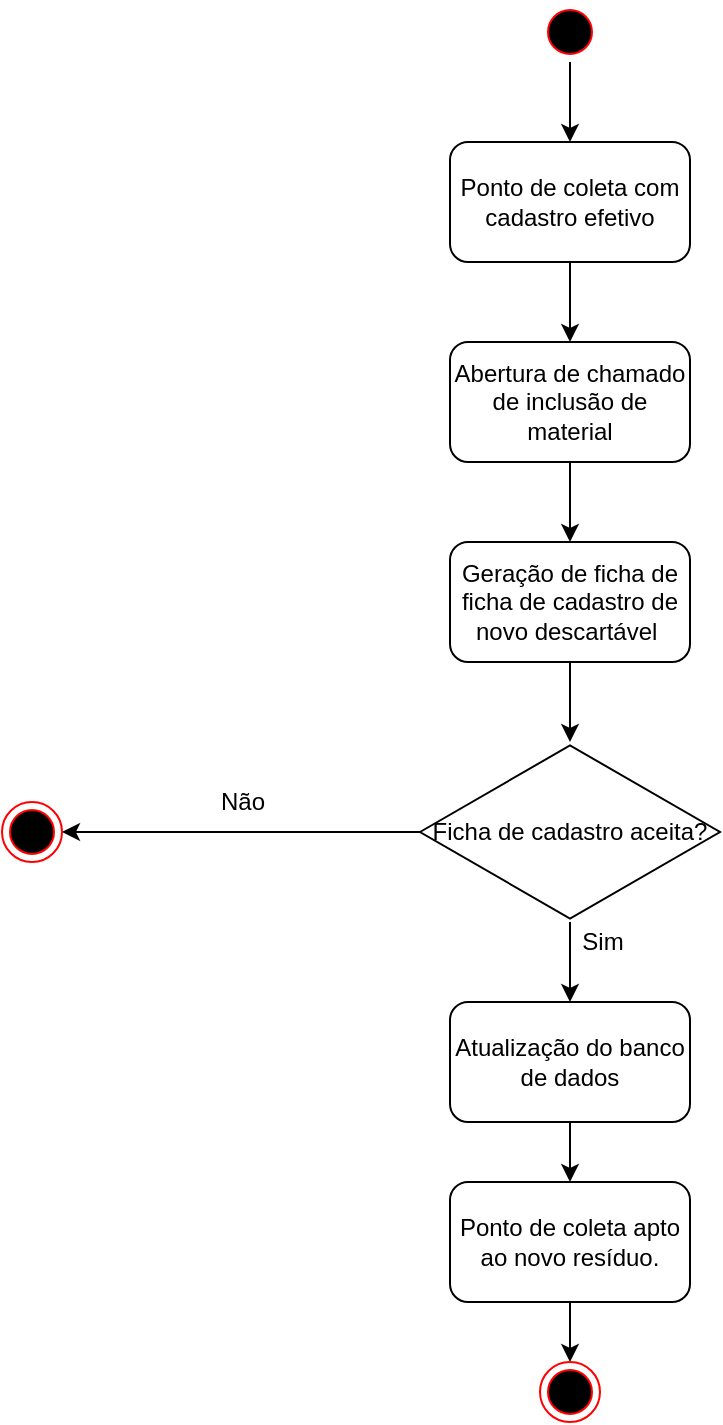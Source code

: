 <mxfile version="15.2.5" type="device"><diagram id="At4j0dssXhPC_BlIeLtu" name="Page-1"><mxGraphModel dx="868" dy="450" grid="1" gridSize="10" guides="1" tooltips="1" connect="1" arrows="1" fold="1" page="1" pageScale="1" pageWidth="827" pageHeight="1169" math="0" shadow="0"><root><mxCell id="0"/><mxCell id="1" parent="0"/><mxCell id="Kc-aG7rTbDR44XRcekP6-6" style="edgeStyle=orthogonalEdgeStyle;rounded=0;orthogonalLoop=1;jettySize=auto;html=1;exitX=0.5;exitY=1;exitDx=0;exitDy=0;entryX=0.5;entryY=0;entryDx=0;entryDy=0;" edge="1" parent="1" source="Kc-aG7rTbDR44XRcekP6-3" target="Kc-aG7rTbDR44XRcekP6-5"><mxGeometry relative="1" as="geometry"/></mxCell><mxCell id="Kc-aG7rTbDR44XRcekP6-3" value="" style="ellipse;html=1;shape=startState;fillColor=#000000;strokeColor=#ff0000;" vertex="1" parent="1"><mxGeometry x="399" y="70" width="30" height="30" as="geometry"/></mxCell><mxCell id="Kc-aG7rTbDR44XRcekP6-8" style="edgeStyle=orthogonalEdgeStyle;rounded=0;orthogonalLoop=1;jettySize=auto;html=1;exitX=0.5;exitY=1;exitDx=0;exitDy=0;entryX=0.5;entryY=0;entryDx=0;entryDy=0;" edge="1" parent="1" source="Kc-aG7rTbDR44XRcekP6-5" target="Kc-aG7rTbDR44XRcekP6-7"><mxGeometry relative="1" as="geometry"/></mxCell><mxCell id="Kc-aG7rTbDR44XRcekP6-5" value="Ponto de coleta com cadastro efetivo" style="rounded=1;whiteSpace=wrap;html=1;" vertex="1" parent="1"><mxGeometry x="354" y="140" width="120" height="60" as="geometry"/></mxCell><mxCell id="Kc-aG7rTbDR44XRcekP6-10" style="edgeStyle=orthogonalEdgeStyle;rounded=0;orthogonalLoop=1;jettySize=auto;html=1;exitX=0.5;exitY=1;exitDx=0;exitDy=0;entryX=0.5;entryY=0;entryDx=0;entryDy=0;" edge="1" parent="1" source="Kc-aG7rTbDR44XRcekP6-7" target="Kc-aG7rTbDR44XRcekP6-9"><mxGeometry relative="1" as="geometry"/></mxCell><mxCell id="Kc-aG7rTbDR44XRcekP6-7" value="Abertura de chamado de inclusão de material" style="rounded=1;whiteSpace=wrap;html=1;" vertex="1" parent="1"><mxGeometry x="354" y="240" width="120" height="60" as="geometry"/></mxCell><mxCell id="Kc-aG7rTbDR44XRcekP6-14" style="edgeStyle=orthogonalEdgeStyle;rounded=0;orthogonalLoop=1;jettySize=auto;html=1;exitX=0.5;exitY=1;exitDx=0;exitDy=0;" edge="1" parent="1" source="Kc-aG7rTbDR44XRcekP6-9" target="Kc-aG7rTbDR44XRcekP6-11"><mxGeometry relative="1" as="geometry"/></mxCell><mxCell id="Kc-aG7rTbDR44XRcekP6-9" value="Geração de ficha de ficha de cadastro de novo descartável&amp;nbsp;" style="rounded=1;whiteSpace=wrap;html=1;" vertex="1" parent="1"><mxGeometry x="354" y="340" width="120" height="60" as="geometry"/></mxCell><mxCell id="Kc-aG7rTbDR44XRcekP6-17" style="edgeStyle=orthogonalEdgeStyle;rounded=0;orthogonalLoop=1;jettySize=auto;html=1;" edge="1" parent="1" source="Kc-aG7rTbDR44XRcekP6-11" target="Kc-aG7rTbDR44XRcekP6-15"><mxGeometry relative="1" as="geometry"/></mxCell><mxCell id="Kc-aG7rTbDR44XRcekP6-20" style="edgeStyle=orthogonalEdgeStyle;rounded=0;orthogonalLoop=1;jettySize=auto;html=1;entryX=0.5;entryY=0;entryDx=0;entryDy=0;" edge="1" parent="1" source="Kc-aG7rTbDR44XRcekP6-11" target="Kc-aG7rTbDR44XRcekP6-19"><mxGeometry relative="1" as="geometry"/></mxCell><mxCell id="Kc-aG7rTbDR44XRcekP6-11" value="Ficha de cadastro aceita?" style="html=1;whiteSpace=wrap;aspect=fixed;shape=isoRectangle;" vertex="1" parent="1"><mxGeometry x="339" y="440" width="150" height="90" as="geometry"/></mxCell><mxCell id="Kc-aG7rTbDR44XRcekP6-15" value="" style="ellipse;html=1;shape=endState;fillColor=#000000;strokeColor=#ff0000;" vertex="1" parent="1"><mxGeometry x="130" y="470" width="30" height="30" as="geometry"/></mxCell><mxCell id="Kc-aG7rTbDR44XRcekP6-18" value="Não" style="text;html=1;align=center;verticalAlign=middle;resizable=0;points=[];autosize=1;strokeColor=none;fillColor=none;" vertex="1" parent="1"><mxGeometry x="230" y="460" width="40" height="20" as="geometry"/></mxCell><mxCell id="Kc-aG7rTbDR44XRcekP6-23" style="edgeStyle=orthogonalEdgeStyle;rounded=0;orthogonalLoop=1;jettySize=auto;html=1;exitX=0.5;exitY=1;exitDx=0;exitDy=0;" edge="1" parent="1" source="Kc-aG7rTbDR44XRcekP6-19" target="Kc-aG7rTbDR44XRcekP6-22"><mxGeometry relative="1" as="geometry"/></mxCell><mxCell id="Kc-aG7rTbDR44XRcekP6-19" value="Atualização do banco de dados" style="rounded=1;whiteSpace=wrap;html=1;" vertex="1" parent="1"><mxGeometry x="354" y="570" width="120" height="60" as="geometry"/></mxCell><mxCell id="Kc-aG7rTbDR44XRcekP6-21" value="Sim" style="text;html=1;align=center;verticalAlign=middle;resizable=0;points=[];autosize=1;strokeColor=none;fillColor=none;" vertex="1" parent="1"><mxGeometry x="410" y="530" width="40" height="20" as="geometry"/></mxCell><mxCell id="Kc-aG7rTbDR44XRcekP6-25" style="edgeStyle=orthogonalEdgeStyle;rounded=0;orthogonalLoop=1;jettySize=auto;html=1;exitX=0.5;exitY=1;exitDx=0;exitDy=0;entryX=0.5;entryY=0;entryDx=0;entryDy=0;" edge="1" parent="1" source="Kc-aG7rTbDR44XRcekP6-22" target="Kc-aG7rTbDR44XRcekP6-24"><mxGeometry relative="1" as="geometry"/></mxCell><mxCell id="Kc-aG7rTbDR44XRcekP6-22" value="Ponto de coleta apto ao novo resíduo." style="rounded=1;whiteSpace=wrap;html=1;" vertex="1" parent="1"><mxGeometry x="354" y="660" width="120" height="60" as="geometry"/></mxCell><mxCell id="Kc-aG7rTbDR44XRcekP6-24" value="" style="ellipse;html=1;shape=endState;fillColor=#000000;strokeColor=#ff0000;" vertex="1" parent="1"><mxGeometry x="399" y="750" width="30" height="30" as="geometry"/></mxCell></root></mxGraphModel></diagram></mxfile>